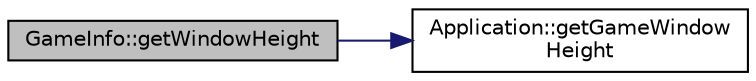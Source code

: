 digraph "GameInfo::getWindowHeight"
{
 // INTERACTIVE_SVG=YES
 // LATEX_PDF_SIZE
  edge [fontname="Helvetica",fontsize="10",labelfontname="Helvetica",labelfontsize="10"];
  node [fontname="Helvetica",fontsize="10",shape=record];
  rankdir="LR";
  Node1 [label="GameInfo::getWindowHeight",height=0.2,width=0.4,color="black", fillcolor="grey75", style="filled", fontcolor="black",tooltip=" "];
  Node1 -> Node2 [color="midnightblue",fontsize="10",style="solid",fontname="Helvetica"];
  Node2 [label="Application::getGameWindow\lHeight",height=0.2,width=0.4,color="black", fillcolor="white", style="filled",URL="$de/d6b/class_application.html#a0398d40c89d52bb8d6ac6ac466c5d30c",tooltip=" "];
}
